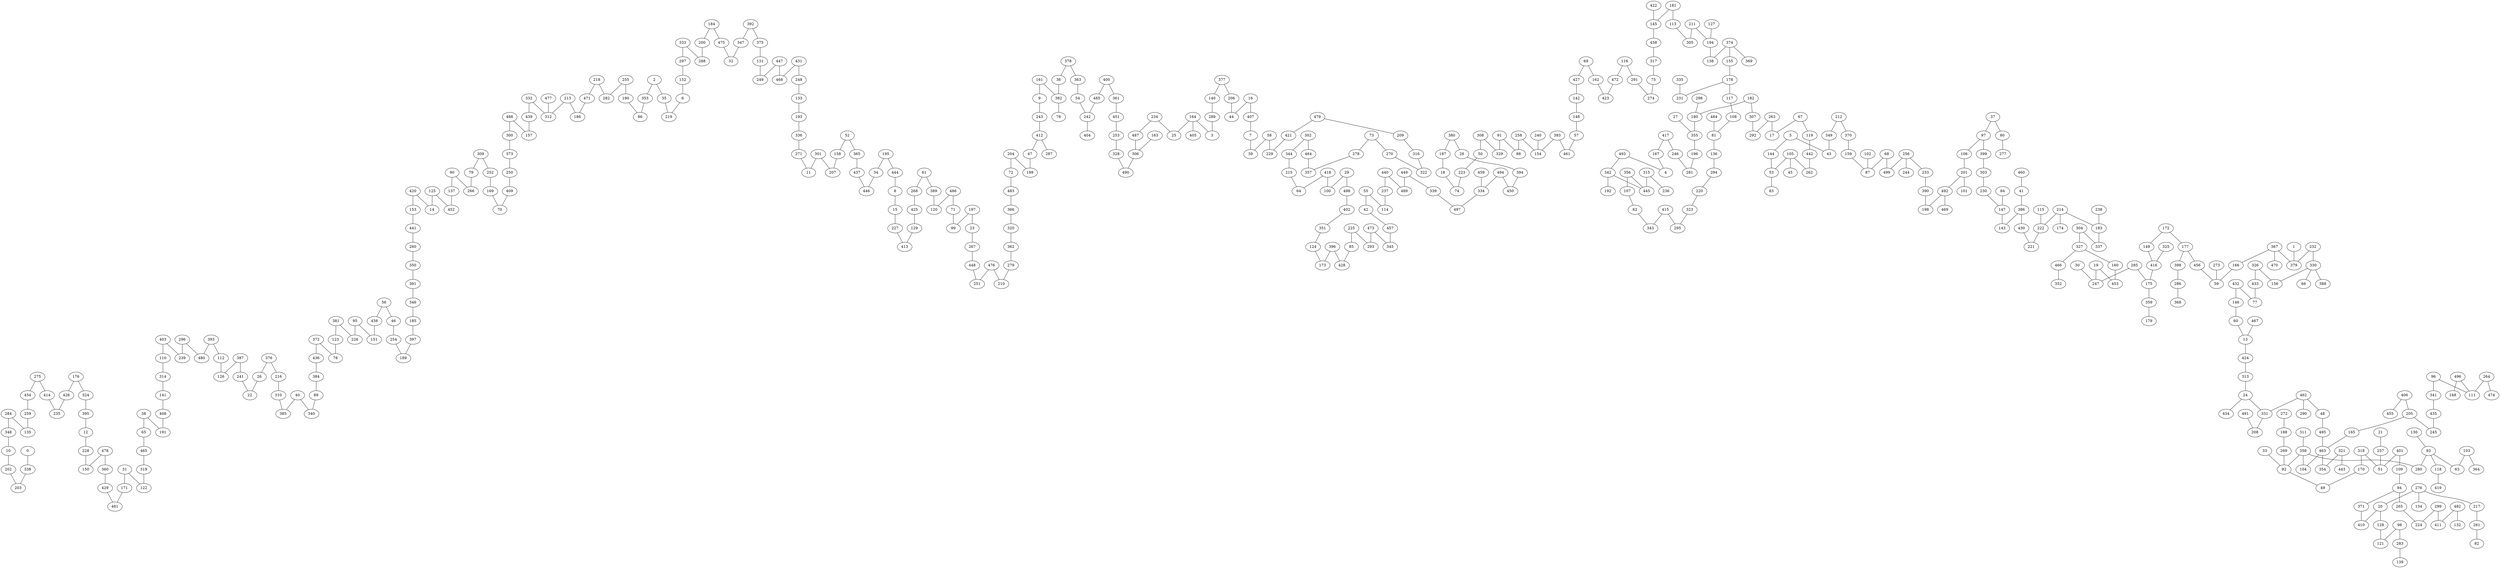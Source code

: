 graph DFS_R_grafoErdos_Renyi_500_2000  {
0;
338;
203;
202;
10;
348;
284;
135;
259;
454;
275;
414;
235;
426;
176;
324;
395;
12;
228;
150;
478;
360;
429;
481;
171;
31;
122;
319;
465;
65;
38;
191;
408;
141;
314;
110;
403;
239;
296;
480;
393;
112;
126;
387;
241;
22;
26;
376;
216;
310;
385;
40;
340;
89;
384;
436;
372;
78;
123;
381;
226;
95;
151;
438;
56;
46;
254;
189;
397;
185;
346;
391;
350;
260;
441;
153;
420;
14;
125;
452;
137;
90;
266;
79;
309;
252;
169;
70;
409;
250;
373;
300;
488;
157;
439;
332;
312;
213;
186;
471;
218;
282;
255;
190;
86;
353;
2;
35;
219;
6;
152;
297;
333;
288;
200;
184;
475;
32;
347;
392;
375;
131;
249;
447;
468;
431;
248;
133;
193;
336;
271;
11;
301;
207;
158;
52;
365;
437;
446;
34;
195;
444;
8;
15;
227;
413;
129;
425;
268;
61;
389;
120;
486;
71;
99;
197;
23;
267;
448;
251;
476;
210;
279;
362;
320;
366;
483;
72;
204;
199;
47;
412;
243;
9;
161;
382;
36;
378;
363;
54;
242;
404;
485;
400;
361;
451;
253;
328;
490;
306;
487;
234;
25;
164;
3;
289;
140;
377;
206;
44;
16;
407;
7;
39;
58;
229;
421;
479;
209;
316;
322;
270;
73;
278;
357;
464;
302;
344;
215;
64;
418;
100;
29;
498;
402;
351;
124;
173;
396;
428;
85;
225;
293;
473;
345;
457;
42;
55;
114;
237;
440;
489;
449;
339;
497;
334;
494;
450;
394;
28;
380;
187;
18;
74;
223;
50;
308;
329;
91;
88;
258;
154;
383;
461;
57;
148;
142;
427;
69;
162;
423;
472;
116;
291;
274;
75;
317;
458;
145;
181;
113;
305;
211;
194;
138;
374;
369;
155;
178;
231;
335;
117;
108;
81;
136;
294;
220;
323;
295;
415;
343;
62;
107;
356;
445;
315;
236;
342;
493;
4;
167;
417;
246;
281;
196;
355;
180;
182;
307;
292;
263;
17;
67;
119;
442;
262;
105;
53;
83;
144;
5;
43;
349;
212;
370;
159;
87;
68;
499;
256;
233;
390;
198;
492;
201;
106;
97;
37;
80;
277;
399;
303;
230;
147;
143;
386;
41;
460;
430;
221;
222;
115;
214;
183;
238;
337;
304;
327;
160;
453;
19;
247;
30;
285;
175;
416;
149;
172;
177;
456;
59;
166;
367;
470;
379;
232;
330;
156;
326;
433;
77;
432;
146;
60;
13;
467;
424;
313;
24;
434;
331;
462;
48;
495;
463;
104;
358;
311;
92;
49;
170;
318;
51;
401;
109;
94;
371;
410;
20;
128;
121;
98;
283;
139;
276;
217;
261;
82;
134;
265;
224;
299;
411;
482;
132;
257;
21;
33;
269;
188;
272;
280;
93;
63;
103;
364;
118;
419;
130;
354;
321;
443;
165;
205;
245;
435;
341;
96;
111;
496;
168;
264;
474;
406;
455;
290;
208;
491;
66;
388;
1;
273;
398;
286;
368;
325;
359;
179;
466;
352;
174;
84;
101;
469;
244;
102;
45;
298;
27;
192;
484;
127;
422;
240;
459;
405;
163;
76;
287;
477;
0 -- 338;
338 -- 203;
202 -- 203;
10 -- 202;
348 -- 10;
284 -- 348;
284 -- 135;
259 -- 135;
454 -- 259;
275 -- 454;
275 -- 414;
414 -- 235;
426 -- 235;
176 -- 426;
176 -- 324;
324 -- 395;
395 -- 12;
12 -- 228;
228 -- 150;
478 -- 150;
478 -- 360;
360 -- 429;
429 -- 481;
171 -- 481;
31 -- 171;
31 -- 122;
319 -- 122;
465 -- 319;
65 -- 465;
38 -- 65;
38 -- 191;
408 -- 191;
141 -- 408;
314 -- 141;
110 -- 314;
403 -- 110;
403 -- 239;
296 -- 239;
296 -- 480;
393 -- 480;
393 -- 112;
112 -- 126;
387 -- 126;
387 -- 241;
241 -- 22;
26 -- 22;
376 -- 26;
376 -- 216;
216 -- 310;
310 -- 385;
40 -- 385;
40 -- 340;
89 -- 340;
384 -- 89;
436 -- 384;
372 -- 436;
372 -- 78;
123 -- 78;
381 -- 123;
381 -- 226;
95 -- 226;
95 -- 151;
438 -- 151;
56 -- 438;
56 -- 46;
46 -- 254;
254 -- 189;
397 -- 189;
185 -- 397;
346 -- 185;
391 -- 346;
350 -- 391;
260 -- 350;
441 -- 260;
153 -- 441;
420 -- 153;
420 -- 14;
125 -- 14;
125 -- 452;
137 -- 452;
90 -- 137;
90 -- 266;
79 -- 266;
309 -- 79;
309 -- 252;
252 -- 169;
169 -- 70;
409 -- 70;
250 -- 409;
373 -- 250;
300 -- 373;
488 -- 300;
488 -- 157;
439 -- 157;
332 -- 439;
332 -- 312;
213 -- 312;
213 -- 186;
471 -- 186;
218 -- 471;
218 -- 282;
255 -- 282;
255 -- 190;
190 -- 86;
353 -- 86;
2 -- 353;
2 -- 35;
35 -- 219;
6 -- 219;
152 -- 6;
297 -- 152;
333 -- 297;
333 -- 288;
200 -- 288;
184 -- 200;
184 -- 475;
475 -- 32;
347 -- 32;
392 -- 347;
392 -- 375;
375 -- 131;
131 -- 249;
447 -- 249;
447 -- 468;
431 -- 468;
431 -- 248;
248 -- 133;
133 -- 193;
193 -- 336;
336 -- 271;
271 -- 11;
301 -- 11;
301 -- 207;
158 -- 207;
52 -- 158;
52 -- 365;
365 -- 437;
437 -- 446;
34 -- 446;
195 -- 34;
195 -- 444;
444 -- 8;
8 -- 15;
15 -- 227;
227 -- 413;
129 -- 413;
425 -- 129;
268 -- 425;
61 -- 268;
61 -- 389;
389 -- 120;
486 -- 120;
486 -- 71;
71 -- 99;
197 -- 99;
197 -- 23;
23 -- 267;
267 -- 448;
448 -- 251;
476 -- 251;
476 -- 210;
279 -- 210;
362 -- 279;
320 -- 362;
366 -- 320;
483 -- 366;
72 -- 483;
204 -- 72;
204 -- 199;
47 -- 199;
412 -- 47;
243 -- 412;
9 -- 243;
161 -- 9;
161 -- 382;
36 -- 382;
378 -- 36;
378 -- 363;
363 -- 54;
54 -- 242;
242 -- 404;
485 -- 242;
400 -- 485;
400 -- 361;
361 -- 451;
451 -- 253;
253 -- 328;
328 -- 490;
306 -- 490;
487 -- 306;
234 -- 487;
234 -- 25;
164 -- 25;
164 -- 3;
289 -- 3;
140 -- 289;
377 -- 140;
377 -- 206;
206 -- 44;
16 -- 44;
16 -- 407;
407 -- 7;
7 -- 39;
58 -- 39;
58 -- 229;
421 -- 229;
479 -- 421;
479 -- 209;
209 -- 316;
316 -- 322;
270 -- 322;
73 -- 270;
73 -- 278;
278 -- 357;
464 -- 357;
302 -- 464;
302 -- 344;
344 -- 215;
215 -- 64;
418 -- 64;
418 -- 100;
29 -- 100;
29 -- 498;
498 -- 402;
402 -- 351;
351 -- 124;
124 -- 173;
396 -- 173;
396 -- 428;
85 -- 428;
225 -- 85;
225 -- 293;
473 -- 293;
473 -- 345;
457 -- 345;
42 -- 457;
55 -- 42;
55 -- 114;
237 -- 114;
440 -- 237;
440 -- 489;
449 -- 489;
449 -- 339;
339 -- 497;
334 -- 497;
494 -- 334;
494 -- 450;
394 -- 450;
28 -- 394;
380 -- 28;
380 -- 187;
187 -- 18;
18 -- 74;
223 -- 74;
50 -- 223;
308 -- 50;
308 -- 329;
91 -- 329;
91 -- 88;
258 -- 88;
258 -- 154;
383 -- 154;
383 -- 461;
57 -- 461;
148 -- 57;
142 -- 148;
427 -- 142;
69 -- 427;
69 -- 162;
162 -- 423;
472 -- 423;
116 -- 472;
116 -- 291;
291 -- 274;
75 -- 274;
317 -- 75;
458 -- 317;
145 -- 458;
181 -- 145;
181 -- 113;
113 -- 305;
211 -- 305;
211 -- 194;
194 -- 138;
374 -- 138;
374 -- 369;
374 -- 155;
155 -- 178;
178 -- 231;
335 -- 231;
178 -- 117;
117 -- 108;
108 -- 81;
81 -- 136;
136 -- 294;
294 -- 220;
220 -- 323;
323 -- 295;
415 -- 295;
415 -- 343;
62 -- 343;
107 -- 62;
356 -- 107;
356 -- 445;
315 -- 445;
315 -- 236;
342 -- 445;
493 -- 342;
493 -- 4;
167 -- 4;
417 -- 167;
417 -- 246;
246 -- 281;
196 -- 281;
355 -- 196;
180 -- 355;
182 -- 180;
182 -- 307;
307 -- 292;
263 -- 292;
263 -- 17;
67 -- 17;
67 -- 119;
119 -- 442;
442 -- 262;
105 -- 262;
105 -- 53;
53 -- 83;
144 -- 53;
5 -- 144;
5 -- 43;
349 -- 43;
212 -- 349;
212 -- 370;
370 -- 159;
159 -- 87;
68 -- 87;
68 -- 499;
256 -- 499;
256 -- 233;
233 -- 390;
390 -- 198;
492 -- 198;
201 -- 492;
106 -- 201;
97 -- 106;
37 -- 97;
37 -- 80;
80 -- 277;
97 -- 399;
399 -- 303;
303 -- 230;
230 -- 147;
147 -- 143;
386 -- 143;
41 -- 386;
460 -- 41;
386 -- 430;
430 -- 221;
222 -- 221;
115 -- 222;
214 -- 222;
214 -- 183;
238 -- 183;
183 -- 337;
304 -- 337;
304 -- 327;
327 -- 160;
160 -- 453;
19 -- 453;
19 -- 247;
30 -- 247;
285 -- 247;
285 -- 175;
416 -- 175;
149 -- 416;
172 -- 149;
172 -- 177;
177 -- 456;
456 -- 59;
166 -- 59;
367 -- 166;
367 -- 470;
367 -- 379;
232 -- 379;
232 -- 330;
330 -- 156;
326 -- 156;
326 -- 433;
433 -- 77;
432 -- 77;
432 -- 146;
146 -- 60;
60 -- 13;
467 -- 13;
13 -- 424;
424 -- 313;
313 -- 24;
24 -- 434;
24 -- 331;
462 -- 331;
462 -- 48;
48 -- 495;
495 -- 463;
463 -- 104;
358 -- 104;
311 -- 358;
358 -- 92;
92 -- 49;
170 -- 49;
318 -- 170;
318 -- 51;
401 -- 51;
401 -- 109;
109 -- 94;
94 -- 371;
371 -- 410;
20 -- 410;
20 -- 128;
128 -- 121;
98 -- 121;
98 -- 283;
283 -- 139;
276 -- 20;
276 -- 217;
217 -- 261;
261 -- 82;
276 -- 134;
94 -- 265;
265 -- 224;
299 -- 224;
299 -- 411;
482 -- 411;
482 -- 132;
257 -- 51;
21 -- 257;
33 -- 92;
269 -- 92;
188 -- 269;
272 -- 188;
358 -- 280;
93 -- 280;
93 -- 63;
103 -- 63;
103 -- 364;
93 -- 118;
118 -- 419;
130 -- 93;
463 -- 354;
321 -- 354;
321 -- 443;
165 -- 463;
205 -- 165;
205 -- 245;
435 -- 245;
341 -- 435;
96 -- 341;
96 -- 111;
496 -- 111;
496 -- 168;
264 -- 111;
264 -- 474;
406 -- 205;
406 -- 455;
462 -- 290;
331 -- 208;
491 -- 208;
330 -- 66;
330 -- 388;
1 -- 379;
273 -- 59;
177 -- 398;
398 -- 286;
286 -- 368;
325 -- 416;
175 -- 359;
359 -- 179;
327 -- 466;
466 -- 352;
214 -- 174;
84 -- 147;
201 -- 101;
492 -- 469;
256 -- 244;
102 -- 87;
105 -- 45;
298 -- 180;
27 -- 355;
342 -- 192;
484 -- 81;
127 -- 194;
422 -- 145;
240 -- 154;
459 -- 334;
164 -- 405;
163 -- 306;
382 -- 76;
412 -- 287;
477 -- 312;
}